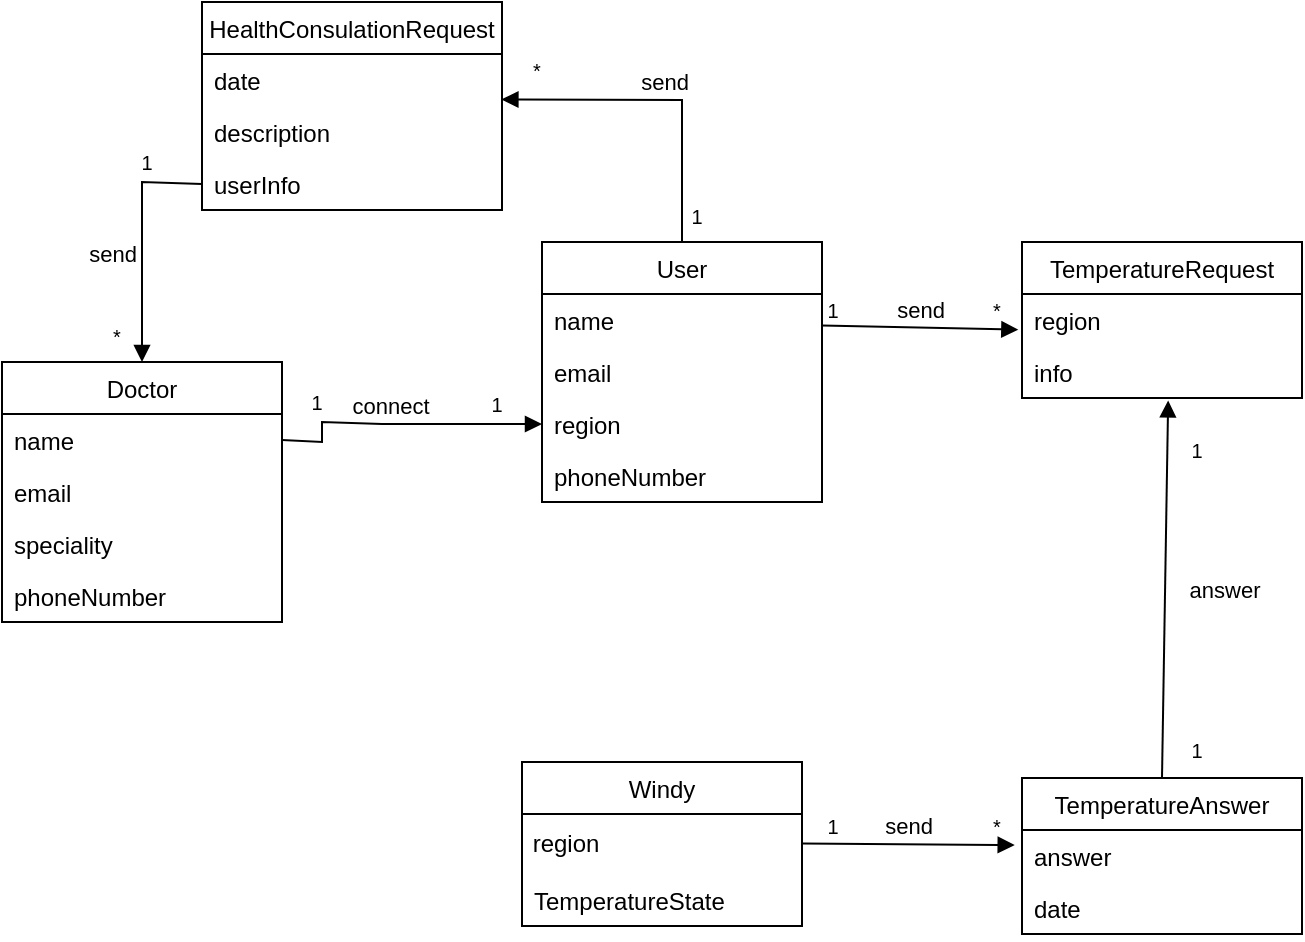 <mxfile version="22.0.4" type="device" pages="2">
  <diagram id="mCyr1kptdM3YggUfpTlr" name="Page-1">
    <mxGraphModel dx="624" dy="1786" grid="1" gridSize="10" guides="1" tooltips="1" connect="1" arrows="1" fold="1" page="1" pageScale="1" pageWidth="850" pageHeight="1100" math="0" shadow="0">
      <root>
        <mxCell id="0" />
        <mxCell id="1" parent="0" />
        <mxCell id="RMtQjLJvcsIaxz_irh20-2" value="User" style="swimlane;fontStyle=0;childLayout=stackLayout;horizontal=1;startSize=26;fillColor=none;horizontalStack=0;resizeParent=1;resizeParentMax=0;resizeLast=0;collapsible=1;marginBottom=0;" parent="1" vertex="1">
          <mxGeometry x="280" y="-970" width="140" height="130" as="geometry" />
        </mxCell>
        <mxCell id="RMtQjLJvcsIaxz_irh20-3" value="name" style="text;strokeColor=none;fillColor=none;align=left;verticalAlign=top;spacingLeft=4;spacingRight=4;overflow=hidden;rotatable=0;points=[[0,0.5],[1,0.5]];portConstraint=eastwest;" parent="RMtQjLJvcsIaxz_irh20-2" vertex="1">
          <mxGeometry y="26" width="140" height="26" as="geometry" />
        </mxCell>
        <mxCell id="RMtQjLJvcsIaxz_irh20-4" value="email" style="text;strokeColor=none;fillColor=none;align=left;verticalAlign=top;spacingLeft=4;spacingRight=4;overflow=hidden;rotatable=0;points=[[0,0.5],[1,0.5]];portConstraint=eastwest;" parent="RMtQjLJvcsIaxz_irh20-2" vertex="1">
          <mxGeometry y="52" width="140" height="26" as="geometry" />
        </mxCell>
        <mxCell id="RMtQjLJvcsIaxz_irh20-5" value="region" style="text;strokeColor=none;fillColor=none;align=left;verticalAlign=top;spacingLeft=4;spacingRight=4;overflow=hidden;rotatable=0;points=[[0,0.5],[1,0.5]];portConstraint=eastwest;" parent="RMtQjLJvcsIaxz_irh20-2" vertex="1">
          <mxGeometry y="78" width="140" height="26" as="geometry" />
        </mxCell>
        <mxCell id="FqOVL9ZBR_WUCR_oqMgw-46" value="phoneNumber" style="text;strokeColor=none;fillColor=none;align=left;verticalAlign=top;spacingLeft=4;spacingRight=4;overflow=hidden;rotatable=0;points=[[0,0.5],[1,0.5]];portConstraint=eastwest;" parent="RMtQjLJvcsIaxz_irh20-2" vertex="1">
          <mxGeometry y="104" width="140" height="26" as="geometry" />
        </mxCell>
        <mxCell id="RMtQjLJvcsIaxz_irh20-8" value="TemperatureRequest" style="swimlane;fontStyle=0;childLayout=stackLayout;horizontal=1;startSize=26;fillColor=none;horizontalStack=0;resizeParent=1;resizeParentMax=0;resizeLast=0;collapsible=1;marginBottom=0;" parent="1" vertex="1">
          <mxGeometry x="520" y="-970" width="140" height="78" as="geometry" />
        </mxCell>
        <mxCell id="RMtQjLJvcsIaxz_irh20-9" value="region" style="text;strokeColor=none;fillColor=none;align=left;verticalAlign=top;spacingLeft=4;spacingRight=4;overflow=hidden;rotatable=0;points=[[0,0.5],[1,0.5]];portConstraint=eastwest;" parent="RMtQjLJvcsIaxz_irh20-8" vertex="1">
          <mxGeometry y="26" width="140" height="26" as="geometry" />
        </mxCell>
        <mxCell id="FqOVL9ZBR_WUCR_oqMgw-47" value="info" style="text;strokeColor=none;fillColor=none;align=left;verticalAlign=top;spacingLeft=4;spacingRight=4;overflow=hidden;rotatable=0;points=[[0,0.5],[1,0.5]];portConstraint=eastwest;" parent="RMtQjLJvcsIaxz_irh20-8" vertex="1">
          <mxGeometry y="52" width="140" height="26" as="geometry" />
        </mxCell>
        <mxCell id="RMtQjLJvcsIaxz_irh20-13" value="TemperatureAnswer" style="swimlane;fontStyle=0;childLayout=stackLayout;horizontal=1;startSize=26;fillColor=none;horizontalStack=0;resizeParent=1;resizeParentMax=0;resizeLast=0;collapsible=1;marginBottom=0;" parent="1" vertex="1">
          <mxGeometry x="520" y="-702" width="140" height="78" as="geometry" />
        </mxCell>
        <mxCell id="FqOVL9ZBR_WUCR_oqMgw-8" value="answer" style="text;strokeColor=none;fillColor=none;align=left;verticalAlign=top;spacingLeft=4;spacingRight=4;overflow=hidden;rotatable=0;points=[[0,0.5],[1,0.5]];portConstraint=eastwest;" parent="RMtQjLJvcsIaxz_irh20-13" vertex="1">
          <mxGeometry y="26" width="140" height="26" as="geometry" />
        </mxCell>
        <mxCell id="FqOVL9ZBR_WUCR_oqMgw-48" value="date" style="text;strokeColor=none;fillColor=none;align=left;verticalAlign=top;spacingLeft=4;spacingRight=4;overflow=hidden;rotatable=0;points=[[0,0.5],[1,0.5]];portConstraint=eastwest;" parent="RMtQjLJvcsIaxz_irh20-13" vertex="1">
          <mxGeometry y="52" width="140" height="26" as="geometry" />
        </mxCell>
        <mxCell id="RMtQjLJvcsIaxz_irh20-15" value="Windy" style="swimlane;fontStyle=0;childLayout=stackLayout;horizontal=1;startSize=26;fillColor=none;horizontalStack=0;resizeParent=1;resizeParentMax=0;resizeLast=0;collapsible=1;marginBottom=0;" parent="1" vertex="1">
          <mxGeometry x="270" y="-710" width="140" height="82" as="geometry">
            <mxRectangle x="270" y="-710" width="70" height="30" as="alternateBounds" />
          </mxGeometry>
        </mxCell>
        <mxCell id="FqOVL9ZBR_WUCR_oqMgw-6" value="&amp;nbsp;region" style="text;html=1;align=left;verticalAlign=middle;resizable=0;points=[];autosize=1;strokeColor=none;fillColor=none;" parent="RMtQjLJvcsIaxz_irh20-15" vertex="1">
          <mxGeometry y="26" width="140" height="30" as="geometry" />
        </mxCell>
        <mxCell id="FqOVL9ZBR_WUCR_oqMgw-9" value="TemperatureState" style="text;strokeColor=none;fillColor=none;align=left;verticalAlign=top;spacingLeft=4;spacingRight=4;overflow=hidden;rotatable=0;points=[[0,0.5],[1,0.5]];portConstraint=eastwest;" parent="RMtQjLJvcsIaxz_irh20-15" vertex="1">
          <mxGeometry y="56" width="140" height="26" as="geometry" />
        </mxCell>
        <mxCell id="FqOVL9ZBR_WUCR_oqMgw-14" value="HealthConsulationRequest" style="swimlane;fontStyle=0;childLayout=stackLayout;horizontal=1;startSize=26;fillColor=none;horizontalStack=0;resizeParent=1;resizeParentMax=0;resizeLast=0;collapsible=1;marginBottom=0;" parent="1" vertex="1">
          <mxGeometry x="110" y="-1090" width="150" height="104" as="geometry" />
        </mxCell>
        <mxCell id="FqOVL9ZBR_WUCR_oqMgw-15" value="date" style="text;strokeColor=none;fillColor=none;align=left;verticalAlign=top;spacingLeft=4;spacingRight=4;overflow=hidden;rotatable=0;points=[[0,0.5],[1,0.5]];portConstraint=eastwest;" parent="FqOVL9ZBR_WUCR_oqMgw-14" vertex="1">
          <mxGeometry y="26" width="150" height="26" as="geometry" />
        </mxCell>
        <mxCell id="FqOVL9ZBR_WUCR_oqMgw-16" value="description" style="text;strokeColor=none;fillColor=none;align=left;verticalAlign=top;spacingLeft=4;spacingRight=4;overflow=hidden;rotatable=0;points=[[0,0.5],[1,0.5]];portConstraint=eastwest;" parent="FqOVL9ZBR_WUCR_oqMgw-14" vertex="1">
          <mxGeometry y="52" width="150" height="26" as="geometry" />
        </mxCell>
        <mxCell id="FqOVL9ZBR_WUCR_oqMgw-17" value="userInfo" style="text;strokeColor=none;fillColor=none;align=left;verticalAlign=top;spacingLeft=4;spacingRight=4;overflow=hidden;rotatable=0;points=[[0,0.5],[1,0.5]];portConstraint=eastwest;" parent="FqOVL9ZBR_WUCR_oqMgw-14" vertex="1">
          <mxGeometry y="78" width="150" height="26" as="geometry" />
        </mxCell>
        <mxCell id="FqOVL9ZBR_WUCR_oqMgw-21" value="Doctor" style="swimlane;fontStyle=0;childLayout=stackLayout;horizontal=1;startSize=26;fillColor=none;horizontalStack=0;resizeParent=1;resizeParentMax=0;resizeLast=0;collapsible=1;marginBottom=0;" parent="1" vertex="1">
          <mxGeometry x="10" y="-910" width="140" height="130" as="geometry" />
        </mxCell>
        <mxCell id="FqOVL9ZBR_WUCR_oqMgw-22" value="name" style="text;strokeColor=none;fillColor=none;align=left;verticalAlign=top;spacingLeft=4;spacingRight=4;overflow=hidden;rotatable=0;points=[[0,0.5],[1,0.5]];portConstraint=eastwest;" parent="FqOVL9ZBR_WUCR_oqMgw-21" vertex="1">
          <mxGeometry y="26" width="140" height="26" as="geometry" />
        </mxCell>
        <mxCell id="FqOVL9ZBR_WUCR_oqMgw-23" value="email" style="text;strokeColor=none;fillColor=none;align=left;verticalAlign=top;spacingLeft=4;spacingRight=4;overflow=hidden;rotatable=0;points=[[0,0.5],[1,0.5]];portConstraint=eastwest;" parent="FqOVL9ZBR_WUCR_oqMgw-21" vertex="1">
          <mxGeometry y="52" width="140" height="26" as="geometry" />
        </mxCell>
        <mxCell id="FqOVL9ZBR_WUCR_oqMgw-24" value="speciality" style="text;strokeColor=none;fillColor=none;align=left;verticalAlign=top;spacingLeft=4;spacingRight=4;overflow=hidden;rotatable=0;points=[[0,0.5],[1,0.5]];portConstraint=eastwest;" parent="FqOVL9ZBR_WUCR_oqMgw-21" vertex="1">
          <mxGeometry y="78" width="140" height="26" as="geometry" />
        </mxCell>
        <mxCell id="NNpvGeIuYpIDWv6Obldc-1" value="phoneNumber" style="text;strokeColor=none;fillColor=none;align=left;verticalAlign=top;spacingLeft=4;spacingRight=4;overflow=hidden;rotatable=0;points=[[0,0.5],[1,0.5]];portConstraint=eastwest;" vertex="1" parent="FqOVL9ZBR_WUCR_oqMgw-21">
          <mxGeometry y="104" width="140" height="26" as="geometry" />
        </mxCell>
        <mxCell id="FqOVL9ZBR_WUCR_oqMgw-32" value="send" style="html=1;verticalAlign=bottom;endArrow=block;curved=0;rounded=0;entryX=-0.026;entryY=0.315;entryDx=0;entryDy=0;entryPerimeter=0;" parent="1" edge="1">
          <mxGeometry width="80" relative="1" as="geometry">
            <mxPoint x="410" y="-669.29" as="sourcePoint" />
            <mxPoint x="516.36" y="-668.44" as="targetPoint" />
          </mxGeometry>
        </mxCell>
        <mxCell id="FqOVL9ZBR_WUCR_oqMgw-33" value="answer" style="html=1;verticalAlign=bottom;endArrow=block;curved=0;rounded=0;exitX=0.5;exitY=0;exitDx=0;exitDy=0;entryX=0.522;entryY=1.046;entryDx=0;entryDy=0;entryPerimeter=0;" parent="1" source="RMtQjLJvcsIaxz_irh20-13" target="FqOVL9ZBR_WUCR_oqMgw-47" edge="1">
          <mxGeometry x="-0.093" y="-30" width="80" relative="1" as="geometry">
            <mxPoint x="460" y="-760" as="sourcePoint" />
            <mxPoint x="590" y="-900" as="targetPoint" />
            <mxPoint as="offset" />
          </mxGeometry>
        </mxCell>
        <mxCell id="FqOVL9ZBR_WUCR_oqMgw-34" value="send" style="html=1;verticalAlign=bottom;endArrow=block;curved=0;rounded=0;entryX=-0.013;entryY=0.687;entryDx=0;entryDy=0;entryPerimeter=0;" parent="1" target="RMtQjLJvcsIaxz_irh20-9" edge="1">
          <mxGeometry width="80" relative="1" as="geometry">
            <mxPoint x="420" y="-928.29" as="sourcePoint" />
            <mxPoint x="500" y="-920" as="targetPoint" />
          </mxGeometry>
        </mxCell>
        <mxCell id="FqOVL9ZBR_WUCR_oqMgw-35" value="send" style="html=1;verticalAlign=bottom;endArrow=block;curved=0;rounded=0;exitX=0.5;exitY=0;exitDx=0;exitDy=0;entryX=0.998;entryY=0.874;entryDx=0;entryDy=0;entryPerimeter=0;" parent="1" source="RMtQjLJvcsIaxz_irh20-2" target="FqOVL9ZBR_WUCR_oqMgw-15" edge="1">
          <mxGeometry width="80" relative="1" as="geometry">
            <mxPoint x="140" y="-820" as="sourcePoint" />
            <mxPoint x="220" y="-820" as="targetPoint" />
            <Array as="points">
              <mxPoint x="350" y="-1041" />
            </Array>
          </mxGeometry>
        </mxCell>
        <mxCell id="FqOVL9ZBR_WUCR_oqMgw-36" value="send" style="html=1;verticalAlign=bottom;endArrow=block;curved=0;rounded=0;exitX=0;exitY=0.5;exitDx=0;exitDy=0;entryX=0.5;entryY=0;entryDx=0;entryDy=0;" parent="1" source="FqOVL9ZBR_WUCR_oqMgw-17" target="FqOVL9ZBR_WUCR_oqMgw-21" edge="1">
          <mxGeometry x="0.259" y="-15" width="80" relative="1" as="geometry">
            <mxPoint x="140" y="-820" as="sourcePoint" />
            <mxPoint x="220" y="-820" as="targetPoint" />
            <mxPoint as="offset" />
            <Array as="points">
              <mxPoint x="80" y="-1000" />
            </Array>
          </mxGeometry>
        </mxCell>
        <mxCell id="FqOVL9ZBR_WUCR_oqMgw-37" value="connect" style="html=1;verticalAlign=bottom;endArrow=block;curved=0;rounded=0;exitX=1;exitY=0.5;exitDx=0;exitDy=0;entryX=0;entryY=0.5;entryDx=0;entryDy=0;" parent="1" source="FqOVL9ZBR_WUCR_oqMgw-22" target="RMtQjLJvcsIaxz_irh20-5" edge="1">
          <mxGeometry x="-0.076" width="80" relative="1" as="geometry">
            <mxPoint x="140" y="-820" as="sourcePoint" />
            <mxPoint x="220" y="-820" as="targetPoint" />
            <Array as="points">
              <mxPoint x="170" y="-870" />
              <mxPoint x="170" y="-880" />
              <mxPoint x="200" y="-879" />
              <mxPoint x="240" y="-879" />
            </Array>
            <mxPoint as="offset" />
          </mxGeometry>
        </mxCell>
        <mxCell id="FqOVL9ZBR_WUCR_oqMgw-39" value="&lt;font style=&quot;font-size: 10px;&quot;&gt;1&lt;/font&gt;" style="text;html=1;strokeColor=none;fillColor=none;align=center;verticalAlign=middle;whiteSpace=wrap;rounded=0;" parent="1" vertex="1">
          <mxGeometry x="398" y="-691.5" width="55" height="27" as="geometry" />
        </mxCell>
        <mxCell id="FqOVL9ZBR_WUCR_oqMgw-40" value="&lt;font style=&quot;font-size: 10px;&quot;&gt;*&lt;/font&gt;" style="text;html=1;strokeColor=none;fillColor=none;align=center;verticalAlign=middle;whiteSpace=wrap;rounded=0;" parent="1" vertex="1">
          <mxGeometry x="480" y="-691.5" width="55" height="27" as="geometry" />
        </mxCell>
        <mxCell id="FqOVL9ZBR_WUCR_oqMgw-41" value="&lt;font style=&quot;font-size: 10px;&quot;&gt;1&lt;/font&gt;" style="text;html=1;strokeColor=none;fillColor=none;align=center;verticalAlign=middle;whiteSpace=wrap;rounded=0;" parent="1" vertex="1">
          <mxGeometry x="398" y="-950" width="55" height="27" as="geometry" />
        </mxCell>
        <mxCell id="FqOVL9ZBR_WUCR_oqMgw-42" value="&lt;font style=&quot;font-size: 10px;&quot;&gt;*&lt;/font&gt;" style="text;html=1;strokeColor=none;fillColor=none;align=center;verticalAlign=middle;whiteSpace=wrap;rounded=0;" parent="1" vertex="1">
          <mxGeometry x="480" y="-950" width="55" height="27" as="geometry" />
        </mxCell>
        <mxCell id="FqOVL9ZBR_WUCR_oqMgw-43" value="&lt;font style=&quot;font-size: 10px;&quot;&gt;1&lt;/font&gt;" style="text;html=1;strokeColor=none;fillColor=none;align=center;verticalAlign=middle;whiteSpace=wrap;rounded=0;" parent="1" vertex="1">
          <mxGeometry x="580" y="-880" width="55" height="27" as="geometry" />
        </mxCell>
        <mxCell id="FqOVL9ZBR_WUCR_oqMgw-44" value="&lt;font style=&quot;font-size: 10px;&quot;&gt;1&lt;/font&gt;" style="text;html=1;strokeColor=none;fillColor=none;align=center;verticalAlign=middle;whiteSpace=wrap;rounded=0;" parent="1" vertex="1">
          <mxGeometry x="580" y="-730" width="55" height="27" as="geometry" />
        </mxCell>
        <mxCell id="FqOVL9ZBR_WUCR_oqMgw-49" value="&lt;font style=&quot;font-size: 10px;&quot;&gt;1&lt;/font&gt;" style="text;html=1;strokeColor=none;fillColor=none;align=center;verticalAlign=middle;whiteSpace=wrap;rounded=0;" parent="1" vertex="1">
          <mxGeometry x="330" y="-997" width="55" height="27" as="geometry" />
        </mxCell>
        <mxCell id="FqOVL9ZBR_WUCR_oqMgw-50" value="&lt;font style=&quot;font-size: 10px;&quot;&gt;*&lt;br&gt;&lt;/font&gt;" style="text;html=1;strokeColor=none;fillColor=none;align=center;verticalAlign=middle;whiteSpace=wrap;rounded=0;" parent="1" vertex="1">
          <mxGeometry x="250" y="-1070" width="55" height="27" as="geometry" />
        </mxCell>
        <mxCell id="FqOVL9ZBR_WUCR_oqMgw-51" value="&lt;font style=&quot;font-size: 10px;&quot;&gt;1&lt;/font&gt;" style="text;html=1;strokeColor=none;fillColor=none;align=center;verticalAlign=middle;whiteSpace=wrap;rounded=0;" parent="1" vertex="1">
          <mxGeometry x="55" y="-1024" width="55" height="27" as="geometry" />
        </mxCell>
        <mxCell id="FqOVL9ZBR_WUCR_oqMgw-52" value="&lt;font style=&quot;font-size: 10px;&quot;&gt;*&lt;/font&gt;" style="text;html=1;strokeColor=none;fillColor=none;align=center;verticalAlign=middle;whiteSpace=wrap;rounded=0;" parent="1" vertex="1">
          <mxGeometry x="40" y="-937" width="55" height="27" as="geometry" />
        </mxCell>
        <mxCell id="NNpvGeIuYpIDWv6Obldc-2" value="&lt;font style=&quot;font-size: 10px;&quot;&gt;1&lt;/font&gt;" style="text;html=1;strokeColor=none;fillColor=none;align=center;verticalAlign=middle;whiteSpace=wrap;rounded=0;" vertex="1" parent="1">
          <mxGeometry x="140" y="-904" width="55" height="27" as="geometry" />
        </mxCell>
        <mxCell id="NNpvGeIuYpIDWv6Obldc-3" value="&lt;font style=&quot;font-size: 10px;&quot;&gt;1&lt;/font&gt;" style="text;html=1;strokeColor=none;fillColor=none;align=center;verticalAlign=middle;whiteSpace=wrap;rounded=0;" vertex="1" parent="1">
          <mxGeometry x="230" y="-903" width="55" height="27" as="geometry" />
        </mxCell>
      </root>
    </mxGraphModel>
  </diagram>
  <diagram name="Варіант (а)" id="2hrN96zmv503aTo1vePD">
    <mxGraphModel dx="1474" dy="1786" grid="1" gridSize="10" guides="1" tooltips="1" connect="1" arrows="1" fold="1" page="1" pageScale="1" pageWidth="850" pageHeight="1100" math="0" shadow="0">
      <root>
        <mxCell id="0" />
        <mxCell id="1" parent="0" />
        <mxCell id="NR5pUmCvTBosV-Qdy8rM-41" value="Doctor" style="shape=table;startSize=30;container=1;collapsible=1;childLayout=tableLayout;fixedRows=1;rowLines=0;fontStyle=1;align=center;resizeLast=1;" parent="1" vertex="1">
          <mxGeometry x="44" y="-800" width="210" height="210" as="geometry" />
        </mxCell>
        <mxCell id="NR5pUmCvTBosV-Qdy8rM-42" value="" style="shape=partialRectangle;collapsible=0;dropTarget=0;pointerEvents=0;fillColor=none;top=0;left=0;bottom=1;right=0;points=[[0,0.5],[1,0.5]];portConstraint=eastwest;" parent="NR5pUmCvTBosV-Qdy8rM-41" vertex="1">
          <mxGeometry y="30" width="210" height="30" as="geometry" />
        </mxCell>
        <mxCell id="NR5pUmCvTBosV-Qdy8rM-43" value="PK" style="shape=partialRectangle;connectable=0;fillColor=none;top=0;left=0;bottom=0;right=0;fontStyle=1;overflow=hidden;" parent="NR5pUmCvTBosV-Qdy8rM-42" vertex="1">
          <mxGeometry width="30" height="30" as="geometry">
            <mxRectangle width="30" height="30" as="alternateBounds" />
          </mxGeometry>
        </mxCell>
        <mxCell id="NR5pUmCvTBosV-Qdy8rM-44" value="Doctorno" style="shape=partialRectangle;connectable=0;fillColor=none;top=0;left=0;bottom=0;right=0;align=left;spacingLeft=6;fontStyle=5;overflow=hidden;" parent="NR5pUmCvTBosV-Qdy8rM-42" vertex="1">
          <mxGeometry x="30" width="180" height="30" as="geometry">
            <mxRectangle width="180" height="30" as="alternateBounds" />
          </mxGeometry>
        </mxCell>
        <mxCell id="NR5pUmCvTBosV-Qdy8rM-45" value="" style="shape=partialRectangle;collapsible=0;dropTarget=0;pointerEvents=0;fillColor=none;top=0;left=0;bottom=0;right=0;points=[[0,0.5],[1,0.5]];portConstraint=eastwest;" parent="NR5pUmCvTBosV-Qdy8rM-41" vertex="1">
          <mxGeometry y="60" width="210" height="30" as="geometry" />
        </mxCell>
        <mxCell id="NR5pUmCvTBosV-Qdy8rM-46" value="" style="shape=partialRectangle;connectable=0;fillColor=none;top=0;left=0;bottom=0;right=0;editable=1;overflow=hidden;" parent="NR5pUmCvTBosV-Qdy8rM-45" vertex="1">
          <mxGeometry width="30" height="30" as="geometry">
            <mxRectangle width="30" height="30" as="alternateBounds" />
          </mxGeometry>
        </mxCell>
        <mxCell id="NR5pUmCvTBosV-Qdy8rM-47" value="name" style="shape=partialRectangle;connectable=0;fillColor=none;top=0;left=0;bottom=0;right=0;align=left;spacingLeft=6;overflow=hidden;" parent="NR5pUmCvTBosV-Qdy8rM-45" vertex="1">
          <mxGeometry x="30" width="180" height="30" as="geometry">
            <mxRectangle width="180" height="30" as="alternateBounds" />
          </mxGeometry>
        </mxCell>
        <mxCell id="v-_g5bqjD_LYLI0QbeUt-44" value="" style="shape=tableRow;horizontal=0;startSize=0;swimlaneHead=0;swimlaneBody=0;fillColor=none;collapsible=0;dropTarget=0;points=[[0,0.5],[1,0.5]];portConstraint=eastwest;top=0;left=0;right=0;bottom=0;" parent="NR5pUmCvTBosV-Qdy8rM-41" vertex="1">
          <mxGeometry y="90" width="210" height="30" as="geometry" />
        </mxCell>
        <mxCell id="v-_g5bqjD_LYLI0QbeUt-45" value="" style="shape=partialRectangle;connectable=0;fillColor=none;top=0;left=0;bottom=0;right=0;editable=1;overflow=hidden;" parent="v-_g5bqjD_LYLI0QbeUt-44" vertex="1">
          <mxGeometry width="30" height="30" as="geometry">
            <mxRectangle width="30" height="30" as="alternateBounds" />
          </mxGeometry>
        </mxCell>
        <mxCell id="v-_g5bqjD_LYLI0QbeUt-46" value="email" style="shape=partialRectangle;connectable=0;fillColor=none;top=0;left=0;bottom=0;right=0;align=left;spacingLeft=6;overflow=hidden;" parent="v-_g5bqjD_LYLI0QbeUt-44" vertex="1">
          <mxGeometry x="30" width="180" height="30" as="geometry">
            <mxRectangle width="180" height="30" as="alternateBounds" />
          </mxGeometry>
        </mxCell>
        <mxCell id="1NxqjXcX19EDj1gpjFJU-2" value="" style="shape=tableRow;horizontal=0;startSize=0;swimlaneHead=0;swimlaneBody=0;fillColor=none;collapsible=0;dropTarget=0;points=[[0,0.5],[1,0.5]];portConstraint=eastwest;top=0;left=0;right=0;bottom=0;" vertex="1" parent="NR5pUmCvTBosV-Qdy8rM-41">
          <mxGeometry y="120" width="210" height="30" as="geometry" />
        </mxCell>
        <mxCell id="1NxqjXcX19EDj1gpjFJU-3" value="" style="shape=partialRectangle;connectable=0;fillColor=none;top=0;left=0;bottom=0;right=0;editable=1;overflow=hidden;" vertex="1" parent="1NxqjXcX19EDj1gpjFJU-2">
          <mxGeometry width="30" height="30" as="geometry">
            <mxRectangle width="30" height="30" as="alternateBounds" />
          </mxGeometry>
        </mxCell>
        <mxCell id="1NxqjXcX19EDj1gpjFJU-4" value="speciality " style="shape=partialRectangle;connectable=0;fillColor=none;top=0;left=0;bottom=0;right=0;align=left;spacingLeft=6;overflow=hidden;" vertex="1" parent="1NxqjXcX19EDj1gpjFJU-2">
          <mxGeometry x="30" width="180" height="30" as="geometry">
            <mxRectangle width="180" height="30" as="alternateBounds" />
          </mxGeometry>
        </mxCell>
        <mxCell id="v-_g5bqjD_LYLI0QbeUt-48" value="" style="shape=tableRow;horizontal=0;startSize=0;swimlaneHead=0;swimlaneBody=0;fillColor=none;collapsible=0;dropTarget=0;points=[[0,0.5],[1,0.5]];portConstraint=eastwest;top=0;left=0;right=0;bottom=0;" parent="NR5pUmCvTBosV-Qdy8rM-41" vertex="1">
          <mxGeometry y="150" width="210" height="30" as="geometry" />
        </mxCell>
        <mxCell id="v-_g5bqjD_LYLI0QbeUt-49" value="" style="shape=partialRectangle;connectable=0;fillColor=none;top=0;left=0;bottom=0;right=0;editable=1;overflow=hidden;" parent="v-_g5bqjD_LYLI0QbeUt-48" vertex="1">
          <mxGeometry width="30" height="30" as="geometry">
            <mxRectangle width="30" height="30" as="alternateBounds" />
          </mxGeometry>
        </mxCell>
        <mxCell id="v-_g5bqjD_LYLI0QbeUt-50" value="phoneNumber" style="shape=partialRectangle;connectable=0;fillColor=none;top=0;left=0;bottom=0;right=0;align=left;spacingLeft=6;overflow=hidden;" parent="v-_g5bqjD_LYLI0QbeUt-48" vertex="1">
          <mxGeometry x="30" width="180" height="30" as="geometry">
            <mxRectangle width="180" height="30" as="alternateBounds" />
          </mxGeometry>
        </mxCell>
        <mxCell id="v-_g5bqjD_LYLI0QbeUt-52" value="" style="shape=tableRow;horizontal=0;startSize=0;swimlaneHead=0;swimlaneBody=0;fillColor=none;collapsible=0;dropTarget=0;points=[[0,0.5],[1,0.5]];portConstraint=eastwest;top=0;left=0;right=0;bottom=0;" parent="NR5pUmCvTBosV-Qdy8rM-41" vertex="1">
          <mxGeometry y="180" width="210" height="30" as="geometry" />
        </mxCell>
        <mxCell id="v-_g5bqjD_LYLI0QbeUt-53" value="FK" style="shape=partialRectangle;connectable=0;fillColor=none;top=0;left=0;bottom=0;right=0;fontStyle=0;overflow=hidden;whiteSpace=wrap;html=1;" parent="v-_g5bqjD_LYLI0QbeUt-52" vertex="1">
          <mxGeometry width="30" height="30" as="geometry">
            <mxRectangle width="30" height="30" as="alternateBounds" />
          </mxGeometry>
        </mxCell>
        <mxCell id="v-_g5bqjD_LYLI0QbeUt-54" value="HealtConsultationRequestno" style="shape=partialRectangle;connectable=0;fillColor=none;top=0;left=0;bottom=0;right=0;align=left;spacingLeft=6;fontStyle=0;overflow=hidden;whiteSpace=wrap;html=1;" parent="v-_g5bqjD_LYLI0QbeUt-52" vertex="1">
          <mxGeometry x="30" width="180" height="30" as="geometry">
            <mxRectangle width="180" height="30" as="alternateBounds" />
          </mxGeometry>
        </mxCell>
        <mxCell id="NR5pUmCvTBosV-Qdy8rM-54" value="" style="edgeStyle=elbowEdgeStyle;fontSize=12;html=1;endArrow=ERmany;rounded=0;exitX=0;exitY=0.5;exitDx=0;exitDy=0;entryX=1;entryY=0.5;entryDx=0;entryDy=0;" parent="1" source="3ZObnXZU6xWR4m7c2F_A-2" target="v-_g5bqjD_LYLI0QbeUt-30" edge="1">
          <mxGeometry width="100" height="100" relative="1" as="geometry">
            <mxPoint x="284" y="-545" as="sourcePoint" />
            <mxPoint x="94" y="-820" as="targetPoint" />
            <Array as="points">
              <mxPoint x="334" y="-880" />
              <mxPoint x="454" y="-770" />
            </Array>
          </mxGeometry>
        </mxCell>
        <mxCell id="3ZObnXZU6xWR4m7c2F_A-1" value="User" style="shape=table;startSize=30;container=1;collapsible=1;childLayout=tableLayout;fixedRows=1;rowLines=0;fontStyle=1;align=center;resizeLast=1;" parent="1" vertex="1">
          <mxGeometry x="354" y="-1020" width="180" height="180" as="geometry" />
        </mxCell>
        <mxCell id="3ZObnXZU6xWR4m7c2F_A-2" value="" style="shape=partialRectangle;collapsible=0;dropTarget=0;pointerEvents=0;fillColor=none;top=0;left=0;bottom=1;right=0;points=[[0,0.5],[1,0.5]];portConstraint=eastwest;" parent="3ZObnXZU6xWR4m7c2F_A-1" vertex="1">
          <mxGeometry y="30" width="180" height="30" as="geometry" />
        </mxCell>
        <mxCell id="3ZObnXZU6xWR4m7c2F_A-3" value="PK" style="shape=partialRectangle;connectable=0;fillColor=none;top=0;left=0;bottom=0;right=0;fontStyle=1;overflow=hidden;" parent="3ZObnXZU6xWR4m7c2F_A-2" vertex="1">
          <mxGeometry width="30" height="30" as="geometry">
            <mxRectangle width="30" height="30" as="alternateBounds" />
          </mxGeometry>
        </mxCell>
        <mxCell id="3ZObnXZU6xWR4m7c2F_A-4" value="Userno" style="shape=partialRectangle;connectable=0;fillColor=none;top=0;left=0;bottom=0;right=0;align=left;spacingLeft=6;fontStyle=5;overflow=hidden;" parent="3ZObnXZU6xWR4m7c2F_A-2" vertex="1">
          <mxGeometry x="30" width="150" height="30" as="geometry">
            <mxRectangle width="150" height="30" as="alternateBounds" />
          </mxGeometry>
        </mxCell>
        <mxCell id="3ZObnXZU6xWR4m7c2F_A-5" value="" style="shape=partialRectangle;collapsible=0;dropTarget=0;pointerEvents=0;fillColor=none;top=0;left=0;bottom=0;right=0;points=[[0,0.5],[1,0.5]];portConstraint=eastwest;" parent="3ZObnXZU6xWR4m7c2F_A-1" vertex="1">
          <mxGeometry y="60" width="180" height="30" as="geometry" />
        </mxCell>
        <mxCell id="3ZObnXZU6xWR4m7c2F_A-6" value="" style="shape=partialRectangle;connectable=0;fillColor=none;top=0;left=0;bottom=0;right=0;editable=1;overflow=hidden;" parent="3ZObnXZU6xWR4m7c2F_A-5" vertex="1">
          <mxGeometry width="30" height="30" as="geometry">
            <mxRectangle width="30" height="30" as="alternateBounds" />
          </mxGeometry>
        </mxCell>
        <mxCell id="3ZObnXZU6xWR4m7c2F_A-7" value="name" style="shape=partialRectangle;connectable=0;fillColor=none;top=0;left=0;bottom=0;right=0;align=left;spacingLeft=6;overflow=hidden;" parent="3ZObnXZU6xWR4m7c2F_A-5" vertex="1">
          <mxGeometry x="30" width="150" height="30" as="geometry">
            <mxRectangle width="150" height="30" as="alternateBounds" />
          </mxGeometry>
        </mxCell>
        <mxCell id="3ZObnXZU6xWR4m7c2F_A-8" value="" style="shape=partialRectangle;collapsible=0;dropTarget=0;pointerEvents=0;fillColor=none;top=0;left=0;bottom=0;right=0;points=[[0,0.5],[1,0.5]];portConstraint=eastwest;" parent="3ZObnXZU6xWR4m7c2F_A-1" vertex="1">
          <mxGeometry y="90" width="180" height="30" as="geometry" />
        </mxCell>
        <mxCell id="3ZObnXZU6xWR4m7c2F_A-9" value="" style="shape=partialRectangle;connectable=0;fillColor=none;top=0;left=0;bottom=0;right=0;editable=1;overflow=hidden;fontStyle=1" parent="3ZObnXZU6xWR4m7c2F_A-8" vertex="1">
          <mxGeometry width="30" height="30" as="geometry">
            <mxRectangle width="30" height="30" as="alternateBounds" />
          </mxGeometry>
        </mxCell>
        <mxCell id="3ZObnXZU6xWR4m7c2F_A-10" value="email" style="shape=partialRectangle;connectable=0;fillColor=none;top=0;left=0;bottom=0;right=0;align=left;spacingLeft=6;overflow=hidden;" parent="3ZObnXZU6xWR4m7c2F_A-8" vertex="1">
          <mxGeometry x="30" width="150" height="30" as="geometry">
            <mxRectangle width="150" height="30" as="alternateBounds" />
          </mxGeometry>
        </mxCell>
        <mxCell id="3ZObnXZU6xWR4m7c2F_A-11" value="" style="shape=partialRectangle;collapsible=0;dropTarget=0;pointerEvents=0;fillColor=none;top=0;left=0;bottom=0;right=0;points=[[0,0.5],[1,0.5]];portConstraint=eastwest;" parent="3ZObnXZU6xWR4m7c2F_A-1" vertex="1">
          <mxGeometry y="120" width="180" height="30" as="geometry" />
        </mxCell>
        <mxCell id="3ZObnXZU6xWR4m7c2F_A-12" value="" style="shape=partialRectangle;connectable=0;fillColor=none;top=0;left=0;bottom=0;right=0;editable=1;overflow=hidden;fontStyle=1" parent="3ZObnXZU6xWR4m7c2F_A-11" vertex="1">
          <mxGeometry width="30" height="30" as="geometry">
            <mxRectangle width="30" height="30" as="alternateBounds" />
          </mxGeometry>
        </mxCell>
        <mxCell id="3ZObnXZU6xWR4m7c2F_A-13" value="region" style="shape=partialRectangle;connectable=0;fillColor=none;top=0;left=0;bottom=0;right=0;align=left;spacingLeft=6;overflow=hidden;" parent="3ZObnXZU6xWR4m7c2F_A-11" vertex="1">
          <mxGeometry x="30" width="150" height="30" as="geometry">
            <mxRectangle width="150" height="30" as="alternateBounds" />
          </mxGeometry>
        </mxCell>
        <mxCell id="3ZObnXZU6xWR4m7c2F_A-14" value="" style="shape=partialRectangle;collapsible=0;dropTarget=0;pointerEvents=0;fillColor=none;top=0;left=0;bottom=0;right=0;points=[[0,0.5],[1,0.5]];portConstraint=eastwest;" parent="3ZObnXZU6xWR4m7c2F_A-1" vertex="1">
          <mxGeometry y="150" width="180" height="30" as="geometry" />
        </mxCell>
        <mxCell id="3ZObnXZU6xWR4m7c2F_A-15" value="" style="shape=partialRectangle;connectable=0;fillColor=none;top=0;left=0;bottom=0;right=0;editable=1;overflow=hidden;fontStyle=1" parent="3ZObnXZU6xWR4m7c2F_A-14" vertex="1">
          <mxGeometry width="30" height="30" as="geometry">
            <mxRectangle width="30" height="30" as="alternateBounds" />
          </mxGeometry>
        </mxCell>
        <mxCell id="3ZObnXZU6xWR4m7c2F_A-16" value="phoneNumber" style="shape=partialRectangle;connectable=0;fillColor=none;top=0;left=0;bottom=0;right=0;align=left;spacingLeft=6;overflow=hidden;" parent="3ZObnXZU6xWR4m7c2F_A-14" vertex="1">
          <mxGeometry x="30" width="150" height="30" as="geometry">
            <mxRectangle width="150" height="30" as="alternateBounds" />
          </mxGeometry>
        </mxCell>
        <mxCell id="NR5pUmCvTBosV-Qdy8rM-28" value="HealthConsulationRequest" style="shape=table;startSize=30;container=1;collapsible=1;childLayout=tableLayout;fixedRows=1;rowLines=0;fontStyle=1;align=center;resizeLast=1;" parent="1" vertex="1">
          <mxGeometry x="74" y="-1040" width="230" height="190" as="geometry" />
        </mxCell>
        <mxCell id="NR5pUmCvTBosV-Qdy8rM-29" value="" style="shape=partialRectangle;collapsible=0;dropTarget=0;pointerEvents=0;fillColor=none;top=0;left=0;bottom=1;right=0;points=[[0,0.5],[1,0.5]];portConstraint=eastwest;" parent="NR5pUmCvTBosV-Qdy8rM-28" vertex="1">
          <mxGeometry y="30" width="230" height="30" as="geometry" />
        </mxCell>
        <mxCell id="NR5pUmCvTBosV-Qdy8rM-30" value="PK" style="shape=partialRectangle;connectable=0;fillColor=none;top=0;left=0;bottom=0;right=0;fontStyle=1;overflow=hidden;" parent="NR5pUmCvTBosV-Qdy8rM-29" vertex="1">
          <mxGeometry width="30" height="30" as="geometry">
            <mxRectangle width="30" height="30" as="alternateBounds" />
          </mxGeometry>
        </mxCell>
        <mxCell id="NR5pUmCvTBosV-Qdy8rM-31" value="HealthConsulationRequestno" style="shape=partialRectangle;connectable=0;fillColor=none;top=0;left=0;bottom=0;right=0;align=left;spacingLeft=6;fontStyle=5;overflow=hidden;" parent="NR5pUmCvTBosV-Qdy8rM-29" vertex="1">
          <mxGeometry x="30" width="200" height="30" as="geometry">
            <mxRectangle width="200" height="30" as="alternateBounds" />
          </mxGeometry>
        </mxCell>
        <mxCell id="NR5pUmCvTBosV-Qdy8rM-32" value="" style="shape=partialRectangle;collapsible=0;dropTarget=0;pointerEvents=0;fillColor=none;top=0;left=0;bottom=0;right=0;points=[[0,0.5],[1,0.5]];portConstraint=eastwest;" parent="NR5pUmCvTBosV-Qdy8rM-28" vertex="1">
          <mxGeometry y="60" width="230" height="30" as="geometry" />
        </mxCell>
        <mxCell id="NR5pUmCvTBosV-Qdy8rM-33" value="" style="shape=partialRectangle;connectable=0;fillColor=none;top=0;left=0;bottom=0;right=0;editable=1;overflow=hidden;" parent="NR5pUmCvTBosV-Qdy8rM-32" vertex="1">
          <mxGeometry width="30" height="30" as="geometry">
            <mxRectangle width="30" height="30" as="alternateBounds" />
          </mxGeometry>
        </mxCell>
        <mxCell id="NR5pUmCvTBosV-Qdy8rM-34" value="date" style="shape=partialRectangle;connectable=0;fillColor=none;top=0;left=0;bottom=0;right=0;align=left;spacingLeft=6;overflow=hidden;" parent="NR5pUmCvTBosV-Qdy8rM-32" vertex="1">
          <mxGeometry x="30" width="200" height="30" as="geometry">
            <mxRectangle width="200" height="30" as="alternateBounds" />
          </mxGeometry>
        </mxCell>
        <mxCell id="NR5pUmCvTBosV-Qdy8rM-38" value="" style="shape=partialRectangle;collapsible=0;dropTarget=0;pointerEvents=0;fillColor=none;top=0;left=0;bottom=0;right=0;points=[[0,0.5],[1,0.5]];portConstraint=eastwest;" parent="NR5pUmCvTBosV-Qdy8rM-28" vertex="1">
          <mxGeometry y="90" width="230" height="30" as="geometry" />
        </mxCell>
        <mxCell id="NR5pUmCvTBosV-Qdy8rM-39" value="" style="shape=partialRectangle;connectable=0;fillColor=none;top=0;left=0;bottom=0;right=0;editable=1;overflow=hidden;fontStyle=1" parent="NR5pUmCvTBosV-Qdy8rM-38" vertex="1">
          <mxGeometry width="30" height="30" as="geometry">
            <mxRectangle width="30" height="30" as="alternateBounds" />
          </mxGeometry>
        </mxCell>
        <mxCell id="NR5pUmCvTBosV-Qdy8rM-40" value="description" style="shape=partialRectangle;connectable=0;fillColor=none;top=0;left=0;bottom=0;right=0;align=left;spacingLeft=6;overflow=hidden;" parent="NR5pUmCvTBosV-Qdy8rM-38" vertex="1">
          <mxGeometry x="30" width="200" height="30" as="geometry">
            <mxRectangle width="200" height="30" as="alternateBounds" />
          </mxGeometry>
        </mxCell>
        <mxCell id="v-_g5bqjD_LYLI0QbeUt-26" value="" style="shape=tableRow;horizontal=0;startSize=0;swimlaneHead=0;swimlaneBody=0;fillColor=none;collapsible=0;dropTarget=0;points=[[0,0.5],[1,0.5]];portConstraint=eastwest;top=0;left=0;right=0;bottom=0;" parent="NR5pUmCvTBosV-Qdy8rM-28" vertex="1">
          <mxGeometry y="120" width="230" height="30" as="geometry" />
        </mxCell>
        <mxCell id="v-_g5bqjD_LYLI0QbeUt-27" value="" style="shape=partialRectangle;connectable=0;fillColor=none;top=0;left=0;bottom=0;right=0;editable=1;overflow=hidden;" parent="v-_g5bqjD_LYLI0QbeUt-26" vertex="1">
          <mxGeometry width="30" height="30" as="geometry">
            <mxRectangle width="30" height="30" as="alternateBounds" />
          </mxGeometry>
        </mxCell>
        <mxCell id="v-_g5bqjD_LYLI0QbeUt-28" value="userInfo" style="shape=partialRectangle;connectable=0;fillColor=none;top=0;left=0;bottom=0;right=0;align=left;spacingLeft=6;overflow=hidden;" parent="v-_g5bqjD_LYLI0QbeUt-26" vertex="1">
          <mxGeometry x="30" width="200" height="30" as="geometry">
            <mxRectangle width="200" height="30" as="alternateBounds" />
          </mxGeometry>
        </mxCell>
        <mxCell id="v-_g5bqjD_LYLI0QbeUt-30" value="" style="shape=tableRow;horizontal=0;startSize=0;swimlaneHead=0;swimlaneBody=0;fillColor=none;collapsible=0;dropTarget=0;points=[[0,0.5],[1,0.5]];portConstraint=eastwest;top=0;left=0;right=0;bottom=0;" parent="NR5pUmCvTBosV-Qdy8rM-28" vertex="1">
          <mxGeometry y="150" width="230" height="30" as="geometry" />
        </mxCell>
        <mxCell id="v-_g5bqjD_LYLI0QbeUt-31" value="FK" style="shape=partialRectangle;connectable=0;fillColor=none;top=0;left=0;bottom=0;right=0;editable=1;overflow=hidden;" parent="v-_g5bqjD_LYLI0QbeUt-30" vertex="1">
          <mxGeometry width="30" height="30" as="geometry">
            <mxRectangle width="30" height="30" as="alternateBounds" />
          </mxGeometry>
        </mxCell>
        <mxCell id="v-_g5bqjD_LYLI0QbeUt-32" value="Userno" style="shape=partialRectangle;connectable=0;fillColor=none;top=0;left=0;bottom=0;right=0;align=left;spacingLeft=6;overflow=hidden;" parent="v-_g5bqjD_LYLI0QbeUt-30" vertex="1">
          <mxGeometry x="30" width="200" height="30" as="geometry">
            <mxRectangle width="200" height="30" as="alternateBounds" />
          </mxGeometry>
        </mxCell>
        <mxCell id="v-_g5bqjD_LYLI0QbeUt-55" value="" style="edgeStyle=elbowEdgeStyle;fontSize=12;html=1;endArrow=ERmany;rounded=0;entryX=0;entryY=0.5;entryDx=0;entryDy=0;" parent="1" source="NR5pUmCvTBosV-Qdy8rM-29" target="v-_g5bqjD_LYLI0QbeUt-52" edge="1">
          <mxGeometry width="100" height="100" relative="1" as="geometry">
            <mxPoint x="4" y="-780" as="sourcePoint" />
            <mxPoint x="-56" y="-920" as="targetPoint" />
            <Array as="points">
              <mxPoint x="4" y="-810" />
              <mxPoint x="-76" y="-780" />
            </Array>
          </mxGeometry>
        </mxCell>
        <mxCell id="v-_g5bqjD_LYLI0QbeUt-56" value="TemperatureRequest " style="shape=table;startSize=30;container=1;collapsible=1;childLayout=tableLayout;fixedRows=1;rowLines=0;fontStyle=1;align=center;resizeLast=1;" parent="1" vertex="1">
          <mxGeometry x="574" y="-1022.5" width="230" height="155" as="geometry" />
        </mxCell>
        <mxCell id="v-_g5bqjD_LYLI0QbeUt-57" value="" style="shape=partialRectangle;collapsible=0;dropTarget=0;pointerEvents=0;fillColor=none;top=0;left=0;bottom=1;right=0;points=[[0,0.5],[1,0.5]];portConstraint=eastwest;" parent="v-_g5bqjD_LYLI0QbeUt-56" vertex="1">
          <mxGeometry y="30" width="230" height="30" as="geometry" />
        </mxCell>
        <mxCell id="v-_g5bqjD_LYLI0QbeUt-58" value="PK" style="shape=partialRectangle;connectable=0;fillColor=none;top=0;left=0;bottom=0;right=0;fontStyle=1;overflow=hidden;" parent="v-_g5bqjD_LYLI0QbeUt-57" vertex="1">
          <mxGeometry width="30" height="30" as="geometry">
            <mxRectangle width="30" height="30" as="alternateBounds" />
          </mxGeometry>
        </mxCell>
        <mxCell id="v-_g5bqjD_LYLI0QbeUt-59" value="TemperatureRequestno" style="shape=partialRectangle;connectable=0;fillColor=none;top=0;left=0;bottom=0;right=0;align=left;spacingLeft=6;fontStyle=5;overflow=hidden;" parent="v-_g5bqjD_LYLI0QbeUt-57" vertex="1">
          <mxGeometry x="30" width="200" height="30" as="geometry">
            <mxRectangle width="200" height="30" as="alternateBounds" />
          </mxGeometry>
        </mxCell>
        <mxCell id="v-_g5bqjD_LYLI0QbeUt-60" value="" style="shape=partialRectangle;collapsible=0;dropTarget=0;pointerEvents=0;fillColor=none;top=0;left=0;bottom=0;right=0;points=[[0,0.5],[1,0.5]];portConstraint=eastwest;" parent="v-_g5bqjD_LYLI0QbeUt-56" vertex="1">
          <mxGeometry y="60" width="230" height="30" as="geometry" />
        </mxCell>
        <mxCell id="v-_g5bqjD_LYLI0QbeUt-61" value="" style="shape=partialRectangle;connectable=0;fillColor=none;top=0;left=0;bottom=0;right=0;editable=1;overflow=hidden;" parent="v-_g5bqjD_LYLI0QbeUt-60" vertex="1">
          <mxGeometry width="30" height="30" as="geometry">
            <mxRectangle width="30" height="30" as="alternateBounds" />
          </mxGeometry>
        </mxCell>
        <mxCell id="v-_g5bqjD_LYLI0QbeUt-62" value="region" style="shape=partialRectangle;connectable=0;fillColor=none;top=0;left=0;bottom=0;right=0;align=left;spacingLeft=6;overflow=hidden;" parent="v-_g5bqjD_LYLI0QbeUt-60" vertex="1">
          <mxGeometry x="30" width="200" height="30" as="geometry">
            <mxRectangle width="200" height="30" as="alternateBounds" />
          </mxGeometry>
        </mxCell>
        <mxCell id="v-_g5bqjD_LYLI0QbeUt-63" value="" style="shape=partialRectangle;collapsible=0;dropTarget=0;pointerEvents=0;fillColor=none;top=0;left=0;bottom=0;right=0;points=[[0,0.5],[1,0.5]];portConstraint=eastwest;" parent="v-_g5bqjD_LYLI0QbeUt-56" vertex="1">
          <mxGeometry y="90" width="230" height="30" as="geometry" />
        </mxCell>
        <mxCell id="v-_g5bqjD_LYLI0QbeUt-64" value="" style="shape=partialRectangle;connectable=0;fillColor=none;top=0;left=0;bottom=0;right=0;editable=1;overflow=hidden;fontStyle=1" parent="v-_g5bqjD_LYLI0QbeUt-63" vertex="1">
          <mxGeometry width="30" height="30" as="geometry">
            <mxRectangle width="30" height="30" as="alternateBounds" />
          </mxGeometry>
        </mxCell>
        <mxCell id="v-_g5bqjD_LYLI0QbeUt-65" value="info" style="shape=partialRectangle;connectable=0;fillColor=none;top=0;left=0;bottom=0;right=0;align=left;spacingLeft=6;overflow=hidden;" parent="v-_g5bqjD_LYLI0QbeUt-63" vertex="1">
          <mxGeometry x="30" width="200" height="30" as="geometry">
            <mxRectangle width="200" height="30" as="alternateBounds" />
          </mxGeometry>
        </mxCell>
        <mxCell id="v-_g5bqjD_LYLI0QbeUt-77" value="" style="shape=tableRow;horizontal=0;startSize=0;swimlaneHead=0;swimlaneBody=0;fillColor=none;collapsible=0;dropTarget=0;points=[[0,0.5],[1,0.5]];portConstraint=eastwest;top=0;left=0;right=0;bottom=0;" parent="v-_g5bqjD_LYLI0QbeUt-56" vertex="1">
          <mxGeometry y="120" width="230" height="30" as="geometry" />
        </mxCell>
        <mxCell id="v-_g5bqjD_LYLI0QbeUt-78" value="FK" style="shape=partialRectangle;connectable=0;fillColor=none;top=0;left=0;bottom=0;right=0;fontStyle=0;overflow=hidden;whiteSpace=wrap;html=1;" parent="v-_g5bqjD_LYLI0QbeUt-77" vertex="1">
          <mxGeometry width="30" height="30" as="geometry">
            <mxRectangle width="30" height="30" as="alternateBounds" />
          </mxGeometry>
        </mxCell>
        <mxCell id="v-_g5bqjD_LYLI0QbeUt-79" value="Userno" style="shape=partialRectangle;connectable=0;fillColor=none;top=0;left=0;bottom=0;right=0;align=left;spacingLeft=6;fontStyle=0;overflow=hidden;whiteSpace=wrap;html=1;" parent="v-_g5bqjD_LYLI0QbeUt-77" vertex="1">
          <mxGeometry x="30" width="200" height="30" as="geometry">
            <mxRectangle width="200" height="30" as="alternateBounds" />
          </mxGeometry>
        </mxCell>
        <mxCell id="v-_g5bqjD_LYLI0QbeUt-80" value="" style="edgeStyle=elbowEdgeStyle;fontSize=12;html=1;endArrow=ERmany;rounded=0;exitX=1;exitY=0.5;exitDx=0;exitDy=0;entryX=0;entryY=0.5;entryDx=0;entryDy=0;" parent="1" source="3ZObnXZU6xWR4m7c2F_A-2" target="v-_g5bqjD_LYLI0QbeUt-77" edge="1">
          <mxGeometry width="100" height="100" relative="1" as="geometry">
            <mxPoint x="634" y="-870" as="sourcePoint" />
            <mxPoint x="584" y="-770" as="targetPoint" />
            <Array as="points">
              <mxPoint x="554" y="-970" />
              <mxPoint x="734" y="-665" />
            </Array>
          </mxGeometry>
        </mxCell>
        <mxCell id="v-_g5bqjD_LYLI0QbeUt-82" value="TemperatureAnswer" style="shape=table;startSize=30;container=1;collapsible=1;childLayout=tableLayout;fixedRows=1;rowLines=0;fontStyle=1;align=center;resizeLast=1;" parent="1" vertex="1">
          <mxGeometry x="574" y="-787.5" width="230" height="185" as="geometry" />
        </mxCell>
        <mxCell id="v-_g5bqjD_LYLI0QbeUt-83" value="" style="shape=partialRectangle;collapsible=0;dropTarget=0;pointerEvents=0;fillColor=none;top=0;left=0;bottom=1;right=0;points=[[0,0.5],[1,0.5]];portConstraint=eastwest;" parent="v-_g5bqjD_LYLI0QbeUt-82" vertex="1">
          <mxGeometry y="30" width="230" height="30" as="geometry" />
        </mxCell>
        <mxCell id="v-_g5bqjD_LYLI0QbeUt-84" value="PK" style="shape=partialRectangle;connectable=0;fillColor=none;top=0;left=0;bottom=0;right=0;fontStyle=1;overflow=hidden;" parent="v-_g5bqjD_LYLI0QbeUt-83" vertex="1">
          <mxGeometry width="30" height="30" as="geometry">
            <mxRectangle width="30" height="30" as="alternateBounds" />
          </mxGeometry>
        </mxCell>
        <mxCell id="v-_g5bqjD_LYLI0QbeUt-85" value="TemperatureAnswerno" style="shape=partialRectangle;connectable=0;fillColor=none;top=0;left=0;bottom=0;right=0;align=left;spacingLeft=6;fontStyle=5;overflow=hidden;" parent="v-_g5bqjD_LYLI0QbeUt-83" vertex="1">
          <mxGeometry x="30" width="200" height="30" as="geometry">
            <mxRectangle width="200" height="30" as="alternateBounds" />
          </mxGeometry>
        </mxCell>
        <mxCell id="v-_g5bqjD_LYLI0QbeUt-89" value="" style="shape=partialRectangle;collapsible=0;dropTarget=0;pointerEvents=0;fillColor=none;top=0;left=0;bottom=0;right=0;points=[[0,0.5],[1,0.5]];portConstraint=eastwest;" parent="v-_g5bqjD_LYLI0QbeUt-82" vertex="1">
          <mxGeometry y="60" width="230" height="30" as="geometry" />
        </mxCell>
        <mxCell id="v-_g5bqjD_LYLI0QbeUt-90" value="" style="shape=partialRectangle;connectable=0;fillColor=none;top=0;left=0;bottom=0;right=0;editable=1;overflow=hidden;fontStyle=1" parent="v-_g5bqjD_LYLI0QbeUt-89" vertex="1">
          <mxGeometry width="30" height="30" as="geometry">
            <mxRectangle width="30" height="30" as="alternateBounds" />
          </mxGeometry>
        </mxCell>
        <mxCell id="v-_g5bqjD_LYLI0QbeUt-91" value="answer" style="shape=partialRectangle;connectable=0;fillColor=none;top=0;left=0;bottom=0;right=0;align=left;spacingLeft=6;overflow=hidden;" parent="v-_g5bqjD_LYLI0QbeUt-89" vertex="1">
          <mxGeometry x="30" width="200" height="30" as="geometry">
            <mxRectangle width="200" height="30" as="alternateBounds" />
          </mxGeometry>
        </mxCell>
        <mxCell id="v-_g5bqjD_LYLI0QbeUt-92" value="" style="shape=tableRow;horizontal=0;startSize=0;swimlaneHead=0;swimlaneBody=0;fillColor=none;collapsible=0;dropTarget=0;points=[[0,0.5],[1,0.5]];portConstraint=eastwest;top=0;left=0;right=0;bottom=0;" parent="v-_g5bqjD_LYLI0QbeUt-82" vertex="1">
          <mxGeometry y="90" width="230" height="30" as="geometry" />
        </mxCell>
        <mxCell id="v-_g5bqjD_LYLI0QbeUt-93" value="" style="shape=partialRectangle;connectable=0;fillColor=none;top=0;left=0;bottom=0;right=0;fontStyle=0;overflow=hidden;whiteSpace=wrap;html=1;" parent="v-_g5bqjD_LYLI0QbeUt-92" vertex="1">
          <mxGeometry width="30" height="30" as="geometry">
            <mxRectangle width="30" height="30" as="alternateBounds" />
          </mxGeometry>
        </mxCell>
        <mxCell id="v-_g5bqjD_LYLI0QbeUt-94" value="date" style="shape=partialRectangle;connectable=0;fillColor=none;top=0;left=0;bottom=0;right=0;align=left;spacingLeft=6;fontStyle=0;overflow=hidden;whiteSpace=wrap;html=1;" parent="v-_g5bqjD_LYLI0QbeUt-92" vertex="1">
          <mxGeometry x="30" width="200" height="30" as="geometry">
            <mxRectangle width="200" height="30" as="alternateBounds" />
          </mxGeometry>
        </mxCell>
        <mxCell id="v-_g5bqjD_LYLI0QbeUt-109" value="" style="shape=tableRow;horizontal=0;startSize=0;swimlaneHead=0;swimlaneBody=0;fillColor=none;collapsible=0;dropTarget=0;points=[[0,0.5],[1,0.5]];portConstraint=eastwest;top=0;left=0;right=0;bottom=0;" parent="v-_g5bqjD_LYLI0QbeUt-82" vertex="1">
          <mxGeometry y="120" width="230" height="30" as="geometry" />
        </mxCell>
        <mxCell id="v-_g5bqjD_LYLI0QbeUt-110" value="FK" style="shape=partialRectangle;connectable=0;fillColor=none;top=0;left=0;bottom=0;right=0;fontStyle=0;overflow=hidden;whiteSpace=wrap;html=1;" parent="v-_g5bqjD_LYLI0QbeUt-109" vertex="1">
          <mxGeometry width="30" height="30" as="geometry">
            <mxRectangle width="30" height="30" as="alternateBounds" />
          </mxGeometry>
        </mxCell>
        <mxCell id="v-_g5bqjD_LYLI0QbeUt-111" value="TemperatureRequestno" style="shape=partialRectangle;connectable=0;fillColor=none;top=0;left=0;bottom=0;right=0;align=left;spacingLeft=6;fontStyle=0;overflow=hidden;whiteSpace=wrap;html=1;" parent="v-_g5bqjD_LYLI0QbeUt-109" vertex="1">
          <mxGeometry x="30" width="200" height="30" as="geometry">
            <mxRectangle width="200" height="30" as="alternateBounds" />
          </mxGeometry>
        </mxCell>
        <mxCell id="v-_g5bqjD_LYLI0QbeUt-114" value="" style="shape=tableRow;horizontal=0;startSize=0;swimlaneHead=0;swimlaneBody=0;fillColor=none;collapsible=0;dropTarget=0;points=[[0,0.5],[1,0.5]];portConstraint=eastwest;top=0;left=0;right=0;bottom=0;" parent="v-_g5bqjD_LYLI0QbeUt-82" vertex="1">
          <mxGeometry y="150" width="230" height="30" as="geometry" />
        </mxCell>
        <mxCell id="v-_g5bqjD_LYLI0QbeUt-115" value="FK" style="shape=partialRectangle;connectable=0;fillColor=none;top=0;left=0;bottom=0;right=0;fontStyle=0;overflow=hidden;whiteSpace=wrap;html=1;" parent="v-_g5bqjD_LYLI0QbeUt-114" vertex="1">
          <mxGeometry width="30" height="30" as="geometry">
            <mxRectangle width="30" height="30" as="alternateBounds" />
          </mxGeometry>
        </mxCell>
        <mxCell id="v-_g5bqjD_LYLI0QbeUt-116" value="Windyno" style="shape=partialRectangle;connectable=0;fillColor=none;top=0;left=0;bottom=0;right=0;align=left;spacingLeft=6;fontStyle=0;overflow=hidden;whiteSpace=wrap;html=1;" parent="v-_g5bqjD_LYLI0QbeUt-114" vertex="1">
          <mxGeometry x="30" width="200" height="30" as="geometry">
            <mxRectangle width="200" height="30" as="alternateBounds" />
          </mxGeometry>
        </mxCell>
        <mxCell id="v-_g5bqjD_LYLI0QbeUt-95" value="Windy" style="shape=table;startSize=30;container=1;collapsible=1;childLayout=tableLayout;fixedRows=1;rowLines=0;fontStyle=1;align=center;resizeLast=1;" parent="1" vertex="1">
          <mxGeometry x="294" y="-772.5" width="170" height="125" as="geometry" />
        </mxCell>
        <mxCell id="v-_g5bqjD_LYLI0QbeUt-96" value="" style="shape=partialRectangle;collapsible=0;dropTarget=0;pointerEvents=0;fillColor=none;top=0;left=0;bottom=1;right=0;points=[[0,0.5],[1,0.5]];portConstraint=eastwest;" parent="v-_g5bqjD_LYLI0QbeUt-95" vertex="1">
          <mxGeometry y="30" width="170" height="30" as="geometry" />
        </mxCell>
        <mxCell id="v-_g5bqjD_LYLI0QbeUt-97" value="PK" style="shape=partialRectangle;connectable=0;fillColor=none;top=0;left=0;bottom=0;right=0;fontStyle=1;overflow=hidden;" parent="v-_g5bqjD_LYLI0QbeUt-96" vertex="1">
          <mxGeometry width="30" height="30" as="geometry">
            <mxRectangle width="30" height="30" as="alternateBounds" />
          </mxGeometry>
        </mxCell>
        <mxCell id="v-_g5bqjD_LYLI0QbeUt-98" value="Windyno" style="shape=partialRectangle;connectable=0;fillColor=none;top=0;left=0;bottom=0;right=0;align=left;spacingLeft=6;fontStyle=5;overflow=hidden;" parent="v-_g5bqjD_LYLI0QbeUt-96" vertex="1">
          <mxGeometry x="30" width="140" height="30" as="geometry">
            <mxRectangle width="140" height="30" as="alternateBounds" />
          </mxGeometry>
        </mxCell>
        <mxCell id="v-_g5bqjD_LYLI0QbeUt-99" value="" style="shape=partialRectangle;collapsible=0;dropTarget=0;pointerEvents=0;fillColor=none;top=0;left=0;bottom=0;right=0;points=[[0,0.5],[1,0.5]];portConstraint=eastwest;" parent="v-_g5bqjD_LYLI0QbeUt-95" vertex="1">
          <mxGeometry y="60" width="170" height="30" as="geometry" />
        </mxCell>
        <mxCell id="v-_g5bqjD_LYLI0QbeUt-100" value="" style="shape=partialRectangle;connectable=0;fillColor=none;top=0;left=0;bottom=0;right=0;editable=1;overflow=hidden;" parent="v-_g5bqjD_LYLI0QbeUt-99" vertex="1">
          <mxGeometry width="30" height="30" as="geometry">
            <mxRectangle width="30" height="30" as="alternateBounds" />
          </mxGeometry>
        </mxCell>
        <mxCell id="v-_g5bqjD_LYLI0QbeUt-101" value="region" style="shape=partialRectangle;connectable=0;fillColor=none;top=0;left=0;bottom=0;right=0;align=left;spacingLeft=6;overflow=hidden;" parent="v-_g5bqjD_LYLI0QbeUt-99" vertex="1">
          <mxGeometry x="30" width="140" height="30" as="geometry">
            <mxRectangle width="140" height="30" as="alternateBounds" />
          </mxGeometry>
        </mxCell>
        <mxCell id="v-_g5bqjD_LYLI0QbeUt-102" value="" style="shape=partialRectangle;collapsible=0;dropTarget=0;pointerEvents=0;fillColor=none;top=0;left=0;bottom=0;right=0;points=[[0,0.5],[1,0.5]];portConstraint=eastwest;" parent="v-_g5bqjD_LYLI0QbeUt-95" vertex="1">
          <mxGeometry y="90" width="170" height="30" as="geometry" />
        </mxCell>
        <mxCell id="v-_g5bqjD_LYLI0QbeUt-103" value="" style="shape=partialRectangle;connectable=0;fillColor=none;top=0;left=0;bottom=0;right=0;editable=1;overflow=hidden;fontStyle=1" parent="v-_g5bqjD_LYLI0QbeUt-102" vertex="1">
          <mxGeometry width="30" height="30" as="geometry">
            <mxRectangle width="30" height="30" as="alternateBounds" />
          </mxGeometry>
        </mxCell>
        <mxCell id="v-_g5bqjD_LYLI0QbeUt-104" value="WeatherState" style="shape=partialRectangle;connectable=0;fillColor=none;top=0;left=0;bottom=0;right=0;align=left;spacingLeft=6;overflow=hidden;" parent="v-_g5bqjD_LYLI0QbeUt-102" vertex="1">
          <mxGeometry x="30" width="140" height="30" as="geometry">
            <mxRectangle width="140" height="30" as="alternateBounds" />
          </mxGeometry>
        </mxCell>
        <mxCell id="v-_g5bqjD_LYLI0QbeUt-117" value="" style="edgeStyle=elbowEdgeStyle;fontSize=12;html=1;endArrow=ERmany;rounded=0;exitX=1;exitY=0.5;exitDx=0;exitDy=0;entryX=0;entryY=0.5;entryDx=0;entryDy=0;" parent="1" source="v-_g5bqjD_LYLI0QbeUt-96" target="v-_g5bqjD_LYLI0QbeUt-114" edge="1">
          <mxGeometry width="100" height="100" relative="1" as="geometry">
            <mxPoint x="559" y="-730" as="sourcePoint" />
            <mxPoint x="679" y="-645" as="targetPoint" />
            <Array as="points">
              <mxPoint x="524" y="-670" />
              <mxPoint x="759" y="-420" />
            </Array>
          </mxGeometry>
        </mxCell>
        <mxCell id="J8w6dbOpzuXXSvDCGJXH-1" value="" style="edgeStyle=entityRelationEdgeStyle;fontSize=12;html=1;endArrow=ERmandOne;startArrow=ERmandOne;rounded=0;entryX=1;entryY=0.5;entryDx=0;entryDy=0;exitX=1;exitY=0.5;exitDx=0;exitDy=0;" edge="1" parent="1" source="v-_g5bqjD_LYLI0QbeUt-109" target="v-_g5bqjD_LYLI0QbeUt-57">
          <mxGeometry width="100" height="100" relative="1" as="geometry">
            <mxPoint x="810" y="-650" as="sourcePoint" />
            <mxPoint x="970" y="-850" as="targetPoint" />
            <Array as="points">
              <mxPoint x="810" y="-830" />
              <mxPoint x="830" y="-890" />
              <mxPoint x="860" y="-840" />
              <mxPoint x="830" y="-890" />
              <mxPoint x="820" y="-890" />
            </Array>
          </mxGeometry>
        </mxCell>
      </root>
    </mxGraphModel>
  </diagram>
</mxfile>

